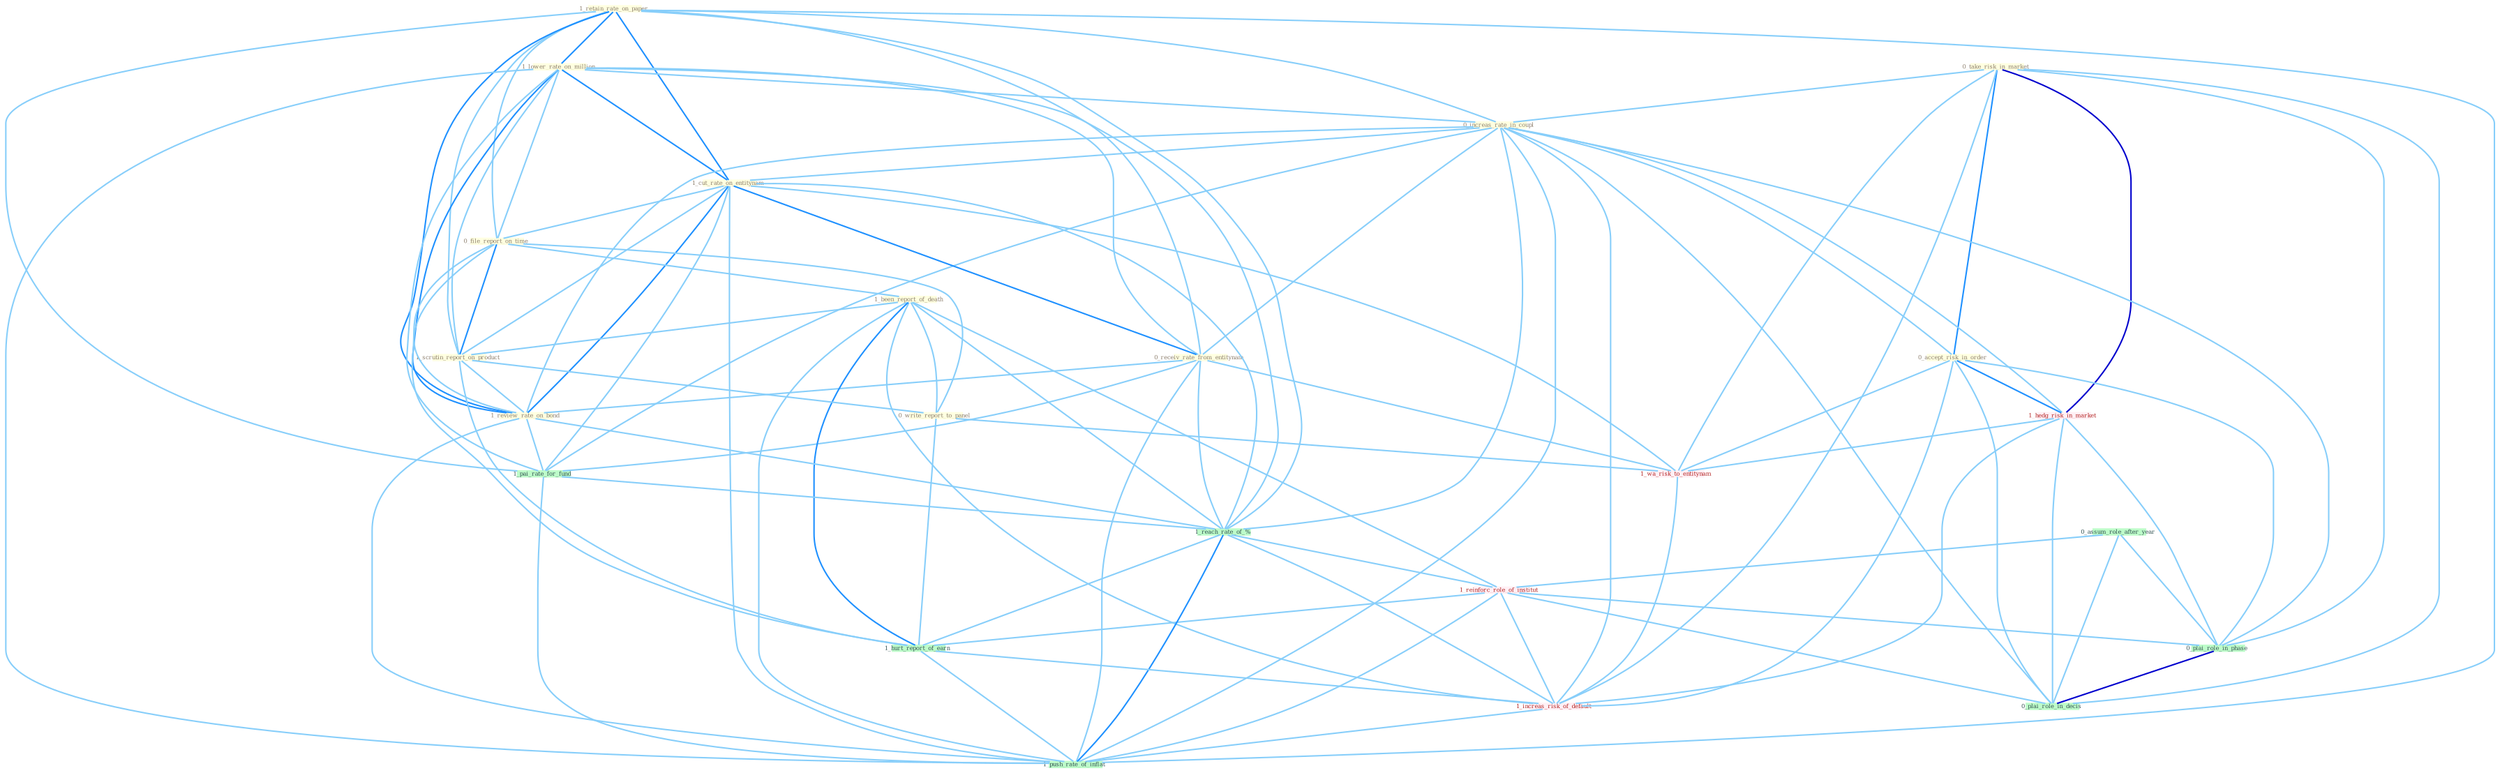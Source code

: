 Graph G{ 
    node
    [shape=polygon,style=filled,width=.5,height=.06,color="#BDFCC9",fixedsize=true,fontsize=4,
    fontcolor="#2f4f4f"];
    {node
    [color="#ffffe0", fontcolor="#8b7d6b"] "1_retain_rate_on_paper " "0_take_risk_in_market " "1_lower_rate_on_million " "0_increas_rate_in_coupl " "1_cut_rate_on_entitynam " "0_receiv_rate_from_entitynam " "0_accept_risk_in_order " "0_file_report_on_time " "1_been_report_of_death " "1_scrutin_report_on_product " "0_write_report_to_panel " "1_review_rate_on_bond "}
{node [color="#fff0f5", fontcolor="#b22222"] "1_hedg_risk_in_market " "1_reinforc_role_of_institut " "1_wa_risk_to_entitynam " "1_increas_risk_of_default "}
edge [color="#B0E2FF"];

	"1_retain_rate_on_paper " -- "1_lower_rate_on_million " [w="2", color="#1e90ff" , len=0.8];
	"1_retain_rate_on_paper " -- "0_increas_rate_in_coupl " [w="1", color="#87cefa" ];
	"1_retain_rate_on_paper " -- "1_cut_rate_on_entitynam " [w="2", color="#1e90ff" , len=0.8];
	"1_retain_rate_on_paper " -- "0_receiv_rate_from_entitynam " [w="1", color="#87cefa" ];
	"1_retain_rate_on_paper " -- "0_file_report_on_time " [w="1", color="#87cefa" ];
	"1_retain_rate_on_paper " -- "1_scrutin_report_on_product " [w="1", color="#87cefa" ];
	"1_retain_rate_on_paper " -- "1_review_rate_on_bond " [w="2", color="#1e90ff" , len=0.8];
	"1_retain_rate_on_paper " -- "1_pai_rate_for_fund " [w="1", color="#87cefa" ];
	"1_retain_rate_on_paper " -- "1_reach_rate_of_% " [w="1", color="#87cefa" ];
	"1_retain_rate_on_paper " -- "1_push_rate_of_inflat " [w="1", color="#87cefa" ];
	"0_take_risk_in_market " -- "0_increas_rate_in_coupl " [w="1", color="#87cefa" ];
	"0_take_risk_in_market " -- "0_accept_risk_in_order " [w="2", color="#1e90ff" , len=0.8];
	"0_take_risk_in_market " -- "1_hedg_risk_in_market " [w="3", color="#0000cd" , len=0.6];
	"0_take_risk_in_market " -- "1_wa_risk_to_entitynam " [w="1", color="#87cefa" ];
	"0_take_risk_in_market " -- "0_plai_role_in_phase " [w="1", color="#87cefa" ];
	"0_take_risk_in_market " -- "1_increas_risk_of_default " [w="1", color="#87cefa" ];
	"0_take_risk_in_market " -- "0_plai_role_in_decis " [w="1", color="#87cefa" ];
	"1_lower_rate_on_million " -- "0_increas_rate_in_coupl " [w="1", color="#87cefa" ];
	"1_lower_rate_on_million " -- "1_cut_rate_on_entitynam " [w="2", color="#1e90ff" , len=0.8];
	"1_lower_rate_on_million " -- "0_receiv_rate_from_entitynam " [w="1", color="#87cefa" ];
	"1_lower_rate_on_million " -- "0_file_report_on_time " [w="1", color="#87cefa" ];
	"1_lower_rate_on_million " -- "1_scrutin_report_on_product " [w="1", color="#87cefa" ];
	"1_lower_rate_on_million " -- "1_review_rate_on_bond " [w="2", color="#1e90ff" , len=0.8];
	"1_lower_rate_on_million " -- "1_pai_rate_for_fund " [w="1", color="#87cefa" ];
	"1_lower_rate_on_million " -- "1_reach_rate_of_% " [w="1", color="#87cefa" ];
	"1_lower_rate_on_million " -- "1_push_rate_of_inflat " [w="1", color="#87cefa" ];
	"0_increas_rate_in_coupl " -- "1_cut_rate_on_entitynam " [w="1", color="#87cefa" ];
	"0_increas_rate_in_coupl " -- "0_receiv_rate_from_entitynam " [w="1", color="#87cefa" ];
	"0_increas_rate_in_coupl " -- "0_accept_risk_in_order " [w="1", color="#87cefa" ];
	"0_increas_rate_in_coupl " -- "1_review_rate_on_bond " [w="1", color="#87cefa" ];
	"0_increas_rate_in_coupl " -- "1_hedg_risk_in_market " [w="1", color="#87cefa" ];
	"0_increas_rate_in_coupl " -- "1_pai_rate_for_fund " [w="1", color="#87cefa" ];
	"0_increas_rate_in_coupl " -- "1_reach_rate_of_% " [w="1", color="#87cefa" ];
	"0_increas_rate_in_coupl " -- "0_plai_role_in_phase " [w="1", color="#87cefa" ];
	"0_increas_rate_in_coupl " -- "1_increas_risk_of_default " [w="1", color="#87cefa" ];
	"0_increas_rate_in_coupl " -- "0_plai_role_in_decis " [w="1", color="#87cefa" ];
	"0_increas_rate_in_coupl " -- "1_push_rate_of_inflat " [w="1", color="#87cefa" ];
	"1_cut_rate_on_entitynam " -- "0_receiv_rate_from_entitynam " [w="2", color="#1e90ff" , len=0.8];
	"1_cut_rate_on_entitynam " -- "0_file_report_on_time " [w="1", color="#87cefa" ];
	"1_cut_rate_on_entitynam " -- "1_scrutin_report_on_product " [w="1", color="#87cefa" ];
	"1_cut_rate_on_entitynam " -- "1_review_rate_on_bond " [w="2", color="#1e90ff" , len=0.8];
	"1_cut_rate_on_entitynam " -- "1_pai_rate_for_fund " [w="1", color="#87cefa" ];
	"1_cut_rate_on_entitynam " -- "1_reach_rate_of_% " [w="1", color="#87cefa" ];
	"1_cut_rate_on_entitynam " -- "1_wa_risk_to_entitynam " [w="1", color="#87cefa" ];
	"1_cut_rate_on_entitynam " -- "1_push_rate_of_inflat " [w="1", color="#87cefa" ];
	"0_receiv_rate_from_entitynam " -- "1_review_rate_on_bond " [w="1", color="#87cefa" ];
	"0_receiv_rate_from_entitynam " -- "1_pai_rate_for_fund " [w="1", color="#87cefa" ];
	"0_receiv_rate_from_entitynam " -- "1_reach_rate_of_% " [w="1", color="#87cefa" ];
	"0_receiv_rate_from_entitynam " -- "1_wa_risk_to_entitynam " [w="1", color="#87cefa" ];
	"0_receiv_rate_from_entitynam " -- "1_push_rate_of_inflat " [w="1", color="#87cefa" ];
	"0_accept_risk_in_order " -- "1_hedg_risk_in_market " [w="2", color="#1e90ff" , len=0.8];
	"0_accept_risk_in_order " -- "1_wa_risk_to_entitynam " [w="1", color="#87cefa" ];
	"0_accept_risk_in_order " -- "0_plai_role_in_phase " [w="1", color="#87cefa" ];
	"0_accept_risk_in_order " -- "1_increas_risk_of_default " [w="1", color="#87cefa" ];
	"0_accept_risk_in_order " -- "0_plai_role_in_decis " [w="1", color="#87cefa" ];
	"0_file_report_on_time " -- "1_been_report_of_death " [w="1", color="#87cefa" ];
	"0_file_report_on_time " -- "1_scrutin_report_on_product " [w="2", color="#1e90ff" , len=0.8];
	"0_file_report_on_time " -- "0_write_report_to_panel " [w="1", color="#87cefa" ];
	"0_file_report_on_time " -- "1_review_rate_on_bond " [w="1", color="#87cefa" ];
	"0_file_report_on_time " -- "1_hurt_report_of_earn " [w="1", color="#87cefa" ];
	"1_been_report_of_death " -- "1_scrutin_report_on_product " [w="1", color="#87cefa" ];
	"1_been_report_of_death " -- "0_write_report_to_panel " [w="1", color="#87cefa" ];
	"1_been_report_of_death " -- "1_reach_rate_of_% " [w="1", color="#87cefa" ];
	"1_been_report_of_death " -- "1_reinforc_role_of_institut " [w="1", color="#87cefa" ];
	"1_been_report_of_death " -- "1_hurt_report_of_earn " [w="2", color="#1e90ff" , len=0.8];
	"1_been_report_of_death " -- "1_increas_risk_of_default " [w="1", color="#87cefa" ];
	"1_been_report_of_death " -- "1_push_rate_of_inflat " [w="1", color="#87cefa" ];
	"1_scrutin_report_on_product " -- "0_write_report_to_panel " [w="1", color="#87cefa" ];
	"1_scrutin_report_on_product " -- "1_review_rate_on_bond " [w="1", color="#87cefa" ];
	"1_scrutin_report_on_product " -- "1_hurt_report_of_earn " [w="1", color="#87cefa" ];
	"0_write_report_to_panel " -- "1_wa_risk_to_entitynam " [w="1", color="#87cefa" ];
	"0_write_report_to_panel " -- "1_hurt_report_of_earn " [w="1", color="#87cefa" ];
	"1_review_rate_on_bond " -- "1_pai_rate_for_fund " [w="1", color="#87cefa" ];
	"1_review_rate_on_bond " -- "1_reach_rate_of_% " [w="1", color="#87cefa" ];
	"1_review_rate_on_bond " -- "1_push_rate_of_inflat " [w="1", color="#87cefa" ];
	"0_assum_role_after_year " -- "1_reinforc_role_of_institut " [w="1", color="#87cefa" ];
	"0_assum_role_after_year " -- "0_plai_role_in_phase " [w="1", color="#87cefa" ];
	"0_assum_role_after_year " -- "0_plai_role_in_decis " [w="1", color="#87cefa" ];
	"1_hedg_risk_in_market " -- "1_wa_risk_to_entitynam " [w="1", color="#87cefa" ];
	"1_hedg_risk_in_market " -- "0_plai_role_in_phase " [w="1", color="#87cefa" ];
	"1_hedg_risk_in_market " -- "1_increas_risk_of_default " [w="1", color="#87cefa" ];
	"1_hedg_risk_in_market " -- "0_plai_role_in_decis " [w="1", color="#87cefa" ];
	"1_pai_rate_for_fund " -- "1_reach_rate_of_% " [w="1", color="#87cefa" ];
	"1_pai_rate_for_fund " -- "1_push_rate_of_inflat " [w="1", color="#87cefa" ];
	"1_reach_rate_of_% " -- "1_reinforc_role_of_institut " [w="1", color="#87cefa" ];
	"1_reach_rate_of_% " -- "1_hurt_report_of_earn " [w="1", color="#87cefa" ];
	"1_reach_rate_of_% " -- "1_increas_risk_of_default " [w="1", color="#87cefa" ];
	"1_reach_rate_of_% " -- "1_push_rate_of_inflat " [w="2", color="#1e90ff" , len=0.8];
	"1_reinforc_role_of_institut " -- "0_plai_role_in_phase " [w="1", color="#87cefa" ];
	"1_reinforc_role_of_institut " -- "1_hurt_report_of_earn " [w="1", color="#87cefa" ];
	"1_reinforc_role_of_institut " -- "1_increas_risk_of_default " [w="1", color="#87cefa" ];
	"1_reinforc_role_of_institut " -- "0_plai_role_in_decis " [w="1", color="#87cefa" ];
	"1_reinforc_role_of_institut " -- "1_push_rate_of_inflat " [w="1", color="#87cefa" ];
	"1_wa_risk_to_entitynam " -- "1_increas_risk_of_default " [w="1", color="#87cefa" ];
	"0_plai_role_in_phase " -- "0_plai_role_in_decis " [w="3", color="#0000cd" , len=0.6];
	"1_hurt_report_of_earn " -- "1_increas_risk_of_default " [w="1", color="#87cefa" ];
	"1_hurt_report_of_earn " -- "1_push_rate_of_inflat " [w="1", color="#87cefa" ];
	"1_increas_risk_of_default " -- "1_push_rate_of_inflat " [w="1", color="#87cefa" ];
}